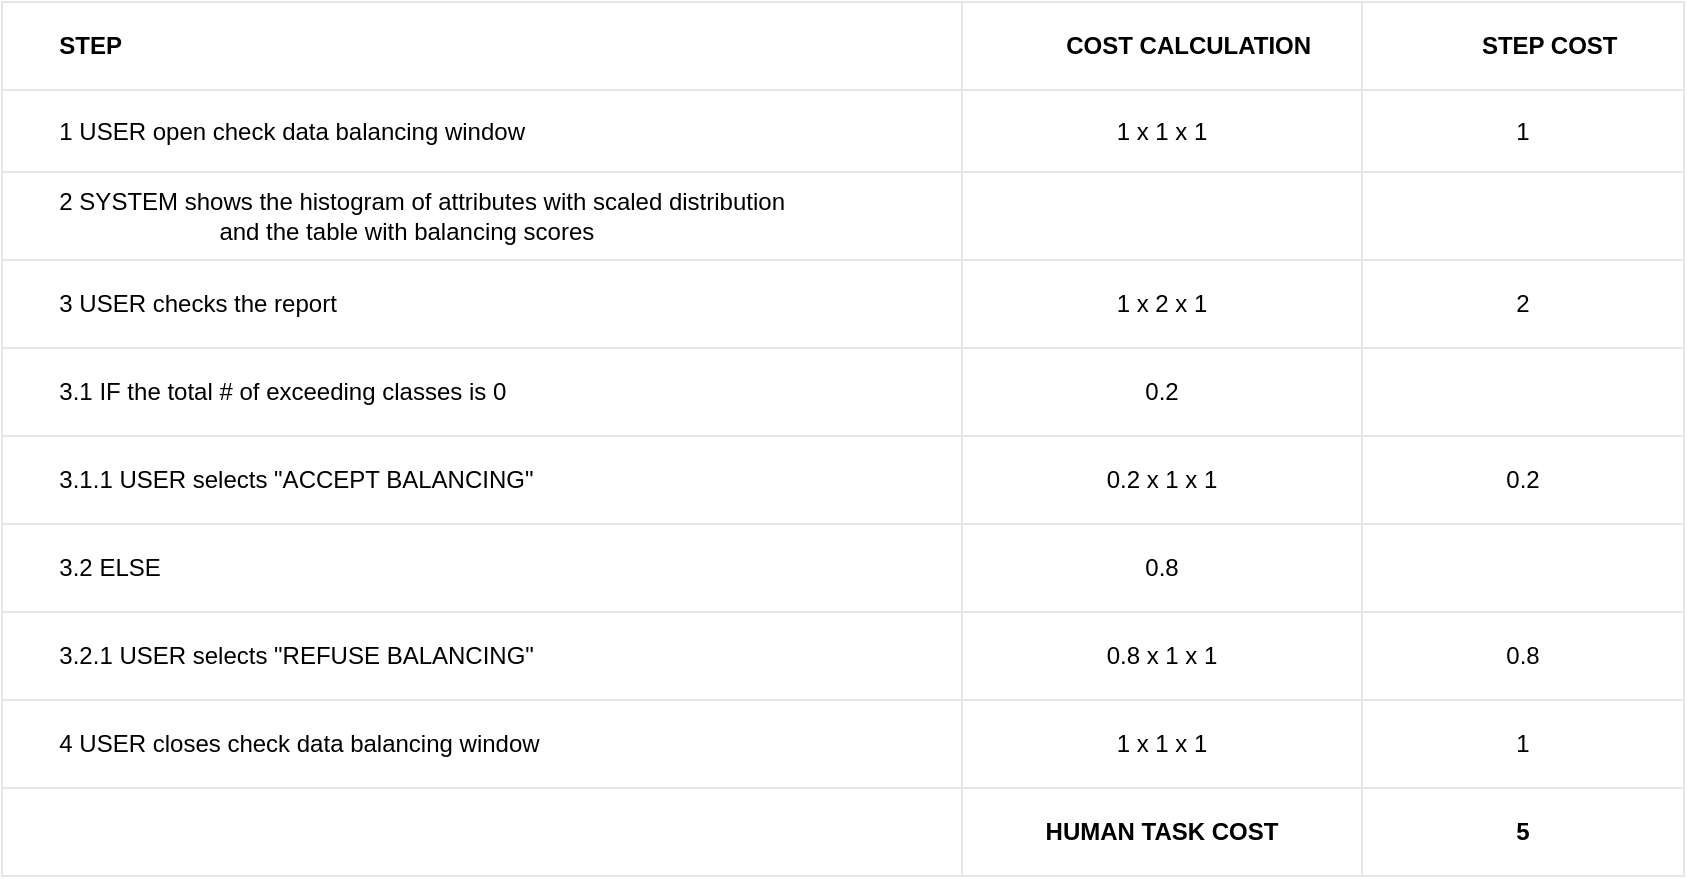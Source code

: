 <mxfile version="22.1.6" type="github">
  <diagram name="Pagina-1" id="qciENuRhxDM16z5-KsNE">
    <mxGraphModel dx="4334" dy="2842" grid="1" gridSize="10" guides="1" tooltips="1" connect="1" arrows="1" fold="1" page="1" pageScale="1" pageWidth="3300" pageHeight="2339" math="0" shadow="0">
      <root>
        <mxCell id="0" />
        <mxCell id="1" parent="0" />
        <mxCell id="ZxOc-NwCXkHzNGyO08E0-48" value="" style="childLayout=tableLayout;recursiveResize=0;shadow=0;strokeColor=#E6E6E6;align=center;" parent="1" vertex="1">
          <mxGeometry x="-581" y="-90" width="841" height="437" as="geometry" />
        </mxCell>
        <mxCell id="ZxOc-NwCXkHzNGyO08E0-49" value="" style="shape=tableRow;horizontal=0;startSize=0;swimlaneHead=0;swimlaneBody=0;top=0;left=0;bottom=0;right=0;dropTarget=0;collapsible=0;recursiveResize=0;expand=0;fontStyle=0;fillColor=none;strokeColor=inherit;align=center;" parent="ZxOc-NwCXkHzNGyO08E0-48" vertex="1">
          <mxGeometry width="841" height="44" as="geometry" />
        </mxCell>
        <mxCell id="ZxOc-NwCXkHzNGyO08E0-50" value="&lt;span style=&quot;white-space: pre;&quot;&gt;&#x9;&lt;/span&gt;STEP" style="connectable=0;recursiveResize=0;strokeColor=inherit;fillColor=none;align=left;whiteSpace=wrap;html=1;fontStyle=1;labelPosition=center;verticalLabelPosition=middle;verticalAlign=middle;" parent="ZxOc-NwCXkHzNGyO08E0-49" vertex="1">
          <mxGeometry width="480" height="44" as="geometry">
            <mxRectangle width="480" height="44" as="alternateBounds" />
          </mxGeometry>
        </mxCell>
        <mxCell id="ZxOc-NwCXkHzNGyO08E0-51" value="&lt;span style=&quot;white-space: pre;&quot;&gt;&#x9;&lt;/span&gt;COST CALCULATION" style="connectable=0;recursiveResize=0;strokeColor=inherit;fillColor=none;align=center;whiteSpace=wrap;html=1;fontStyle=1" parent="ZxOc-NwCXkHzNGyO08E0-49" vertex="1">
          <mxGeometry x="480" width="200" height="44" as="geometry">
            <mxRectangle width="200" height="44" as="alternateBounds" />
          </mxGeometry>
        </mxCell>
        <mxCell id="ZxOc-NwCXkHzNGyO08E0-52" value="&lt;span style=&quot;white-space: pre;&quot;&gt;&#x9;&lt;/span&gt;STEP COST" style="connectable=0;recursiveResize=0;strokeColor=inherit;fillColor=none;align=center;whiteSpace=wrap;html=1;fontStyle=1" parent="ZxOc-NwCXkHzNGyO08E0-49" vertex="1">
          <mxGeometry x="680" width="161" height="44" as="geometry">
            <mxRectangle width="161" height="44" as="alternateBounds" />
          </mxGeometry>
        </mxCell>
        <mxCell id="ZxOc-NwCXkHzNGyO08E0-53" style="shape=tableRow;horizontal=0;startSize=0;swimlaneHead=0;swimlaneBody=0;top=0;left=0;bottom=0;right=0;dropTarget=0;collapsible=0;recursiveResize=0;expand=0;fontStyle=0;fillColor=none;strokeColor=inherit;align=center;" parent="ZxOc-NwCXkHzNGyO08E0-48" vertex="1">
          <mxGeometry y="44" width="841" height="41" as="geometry" />
        </mxCell>
        <mxCell id="ZxOc-NwCXkHzNGyO08E0-54" value="&lt;span style=&quot;white-space: pre;&quot;&gt;&#x9;&lt;/span&gt;1 USER open check data balancing window&amp;nbsp;" style="connectable=0;recursiveResize=0;strokeColor=inherit;fillColor=none;align=left;whiteSpace=wrap;html=1;labelPosition=center;verticalLabelPosition=middle;verticalAlign=middle;" parent="ZxOc-NwCXkHzNGyO08E0-53" vertex="1">
          <mxGeometry width="480" height="41" as="geometry">
            <mxRectangle width="480" height="41" as="alternateBounds" />
          </mxGeometry>
        </mxCell>
        <mxCell id="ZxOc-NwCXkHzNGyO08E0-55" value="1 x 1 x 1" style="connectable=0;recursiveResize=0;strokeColor=inherit;fillColor=none;align=center;whiteSpace=wrap;html=1;" parent="ZxOc-NwCXkHzNGyO08E0-53" vertex="1">
          <mxGeometry x="480" width="200" height="41" as="geometry">
            <mxRectangle width="200" height="41" as="alternateBounds" />
          </mxGeometry>
        </mxCell>
        <mxCell id="ZxOc-NwCXkHzNGyO08E0-56" value="1" style="connectable=0;recursiveResize=0;strokeColor=inherit;fillColor=none;align=center;whiteSpace=wrap;html=1;" parent="ZxOc-NwCXkHzNGyO08E0-53" vertex="1">
          <mxGeometry x="680" width="161" height="41" as="geometry">
            <mxRectangle width="161" height="41" as="alternateBounds" />
          </mxGeometry>
        </mxCell>
        <mxCell id="ZxOc-NwCXkHzNGyO08E0-72" style="shape=tableRow;horizontal=0;startSize=0;swimlaneHead=0;swimlaneBody=0;top=0;left=0;bottom=0;right=0;dropTarget=0;collapsible=0;recursiveResize=0;expand=0;fontStyle=0;fillColor=none;strokeColor=inherit;align=center;" parent="ZxOc-NwCXkHzNGyO08E0-48" vertex="1">
          <mxGeometry y="85" width="841" height="44" as="geometry" />
        </mxCell>
        <mxCell id="ZxOc-NwCXkHzNGyO08E0-73" value="&lt;span style=&quot;white-space: pre;&quot;&gt;&#x9;&lt;/span&gt;2&amp;nbsp;SYSTEM shows the histogram of attributes with scaled distribution &lt;br&gt;&lt;span style=&quot;white-space: pre;&quot;&gt;&#x9;&lt;/span&gt;&lt;span style=&quot;white-space: pre;&quot;&gt;&#x9;&lt;/span&gt;&lt;span style=&quot;white-space: pre;&quot;&gt;&#x9;&lt;/span&gt;&lt;span style=&quot;white-space: pre;&quot;&gt;&#x9;&lt;/span&gt;and the table with balancing scores" style="connectable=0;recursiveResize=0;strokeColor=inherit;fillColor=none;align=left;whiteSpace=wrap;html=1;labelPosition=center;verticalLabelPosition=middle;verticalAlign=middle;" parent="ZxOc-NwCXkHzNGyO08E0-72" vertex="1">
          <mxGeometry width="480" height="44" as="geometry">
            <mxRectangle width="480" height="44" as="alternateBounds" />
          </mxGeometry>
        </mxCell>
        <mxCell id="ZxOc-NwCXkHzNGyO08E0-74" value="" style="connectable=0;recursiveResize=0;strokeColor=inherit;fillColor=none;align=center;whiteSpace=wrap;html=1;" parent="ZxOc-NwCXkHzNGyO08E0-72" vertex="1">
          <mxGeometry x="480" width="200" height="44" as="geometry">
            <mxRectangle width="200" height="44" as="alternateBounds" />
          </mxGeometry>
        </mxCell>
        <mxCell id="ZxOc-NwCXkHzNGyO08E0-75" value="" style="connectable=0;recursiveResize=0;strokeColor=inherit;fillColor=none;align=center;whiteSpace=wrap;html=1;" parent="ZxOc-NwCXkHzNGyO08E0-72" vertex="1">
          <mxGeometry x="680" width="161" height="44" as="geometry">
            <mxRectangle width="161" height="44" as="alternateBounds" />
          </mxGeometry>
        </mxCell>
        <mxCell id="ZxOc-NwCXkHzNGyO08E0-100" style="shape=tableRow;horizontal=0;startSize=0;swimlaneHead=0;swimlaneBody=0;top=0;left=0;bottom=0;right=0;dropTarget=0;collapsible=0;recursiveResize=0;expand=0;fontStyle=0;fillColor=none;strokeColor=inherit;align=center;" parent="ZxOc-NwCXkHzNGyO08E0-48" vertex="1">
          <mxGeometry y="129" width="841" height="44" as="geometry" />
        </mxCell>
        <mxCell id="ZxOc-NwCXkHzNGyO08E0-101" value="&lt;span style=&quot;white-space: pre;&quot;&gt;&#x9;&lt;/span&gt;3&amp;nbsp;USER checks the report" style="connectable=0;recursiveResize=0;strokeColor=inherit;fillColor=none;align=left;whiteSpace=wrap;html=1;labelPosition=center;verticalLabelPosition=middle;verticalAlign=middle;" parent="ZxOc-NwCXkHzNGyO08E0-100" vertex="1">
          <mxGeometry width="480" height="44" as="geometry">
            <mxRectangle width="480" height="44" as="alternateBounds" />
          </mxGeometry>
        </mxCell>
        <mxCell id="ZxOc-NwCXkHzNGyO08E0-102" value="1 x 2 x 1" style="connectable=0;recursiveResize=0;strokeColor=inherit;fillColor=none;align=center;whiteSpace=wrap;html=1;" parent="ZxOc-NwCXkHzNGyO08E0-100" vertex="1">
          <mxGeometry x="480" width="200" height="44" as="geometry">
            <mxRectangle width="200" height="44" as="alternateBounds" />
          </mxGeometry>
        </mxCell>
        <mxCell id="ZxOc-NwCXkHzNGyO08E0-103" value="2" style="connectable=0;recursiveResize=0;strokeColor=inherit;fillColor=none;align=center;whiteSpace=wrap;html=1;" parent="ZxOc-NwCXkHzNGyO08E0-100" vertex="1">
          <mxGeometry x="680" width="161" height="44" as="geometry">
            <mxRectangle width="161" height="44" as="alternateBounds" />
          </mxGeometry>
        </mxCell>
        <mxCell id="ZxOc-NwCXkHzNGyO08E0-76" style="shape=tableRow;horizontal=0;startSize=0;swimlaneHead=0;swimlaneBody=0;top=0;left=0;bottom=0;right=0;dropTarget=0;collapsible=0;recursiveResize=0;expand=0;fontStyle=0;fillColor=none;strokeColor=inherit;align=center;" parent="ZxOc-NwCXkHzNGyO08E0-48" vertex="1">
          <mxGeometry y="173" width="841" height="44" as="geometry" />
        </mxCell>
        <mxCell id="ZxOc-NwCXkHzNGyO08E0-77" value="&lt;span style=&quot;white-space: pre;&quot;&gt;&#x9;&lt;/span&gt;3.1&amp;nbsp;IF the total # of exceeding classes is 0" style="connectable=0;recursiveResize=0;strokeColor=inherit;fillColor=none;align=left;whiteSpace=wrap;html=1;labelPosition=center;verticalLabelPosition=middle;verticalAlign=middle;" parent="ZxOc-NwCXkHzNGyO08E0-76" vertex="1">
          <mxGeometry width="480" height="44" as="geometry">
            <mxRectangle width="480" height="44" as="alternateBounds" />
          </mxGeometry>
        </mxCell>
        <mxCell id="ZxOc-NwCXkHzNGyO08E0-78" value="0.2" style="connectable=0;recursiveResize=0;strokeColor=inherit;fillColor=none;align=center;whiteSpace=wrap;html=1;" parent="ZxOc-NwCXkHzNGyO08E0-76" vertex="1">
          <mxGeometry x="480" width="200" height="44" as="geometry">
            <mxRectangle width="200" height="44" as="alternateBounds" />
          </mxGeometry>
        </mxCell>
        <mxCell id="ZxOc-NwCXkHzNGyO08E0-79" value="" style="connectable=0;recursiveResize=0;strokeColor=inherit;fillColor=none;align=center;whiteSpace=wrap;html=1;" parent="ZxOc-NwCXkHzNGyO08E0-76" vertex="1">
          <mxGeometry x="680" width="161" height="44" as="geometry">
            <mxRectangle width="161" height="44" as="alternateBounds" />
          </mxGeometry>
        </mxCell>
        <mxCell id="ZxOc-NwCXkHzNGyO08E0-104" style="shape=tableRow;horizontal=0;startSize=0;swimlaneHead=0;swimlaneBody=0;top=0;left=0;bottom=0;right=0;dropTarget=0;collapsible=0;recursiveResize=0;expand=0;fontStyle=0;fillColor=none;strokeColor=inherit;align=center;" parent="ZxOc-NwCXkHzNGyO08E0-48" vertex="1">
          <mxGeometry y="217" width="841" height="44" as="geometry" />
        </mxCell>
        <mxCell id="ZxOc-NwCXkHzNGyO08E0-105" value="&lt;span style=&quot;white-space: pre;&quot;&gt;&#x9;&lt;/span&gt;3.1.1 USER selects &quot;ACCEPT BALANCING&quot;" style="connectable=0;recursiveResize=0;strokeColor=inherit;fillColor=none;align=left;whiteSpace=wrap;html=1;labelPosition=center;verticalLabelPosition=middle;verticalAlign=middle;" parent="ZxOc-NwCXkHzNGyO08E0-104" vertex="1">
          <mxGeometry width="480" height="44" as="geometry">
            <mxRectangle width="480" height="44" as="alternateBounds" />
          </mxGeometry>
        </mxCell>
        <mxCell id="ZxOc-NwCXkHzNGyO08E0-106" value="0.2 x 1 x 1" style="connectable=0;recursiveResize=0;strokeColor=inherit;fillColor=none;align=center;whiteSpace=wrap;html=1;" parent="ZxOc-NwCXkHzNGyO08E0-104" vertex="1">
          <mxGeometry x="480" width="200" height="44" as="geometry">
            <mxRectangle width="200" height="44" as="alternateBounds" />
          </mxGeometry>
        </mxCell>
        <mxCell id="ZxOc-NwCXkHzNGyO08E0-107" value="0.2" style="connectable=0;recursiveResize=0;strokeColor=inherit;fillColor=none;align=center;whiteSpace=wrap;html=1;" parent="ZxOc-NwCXkHzNGyO08E0-104" vertex="1">
          <mxGeometry x="680" width="161" height="44" as="geometry">
            <mxRectangle width="161" height="44" as="alternateBounds" />
          </mxGeometry>
        </mxCell>
        <mxCell id="ZxOc-NwCXkHzNGyO08E0-84" style="shape=tableRow;horizontal=0;startSize=0;swimlaneHead=0;swimlaneBody=0;top=0;left=0;bottom=0;right=0;dropTarget=0;collapsible=0;recursiveResize=0;expand=0;fontStyle=0;fillColor=none;strokeColor=inherit;align=center;" parent="ZxOc-NwCXkHzNGyO08E0-48" vertex="1">
          <mxGeometry y="261" width="841" height="44" as="geometry" />
        </mxCell>
        <mxCell id="ZxOc-NwCXkHzNGyO08E0-85" value="&lt;span style=&quot;white-space: pre;&quot;&gt;&#x9;&lt;/span&gt;3.2 ELSE" style="connectable=0;recursiveResize=0;strokeColor=inherit;fillColor=none;align=left;whiteSpace=wrap;html=1;labelPosition=center;verticalLabelPosition=middle;verticalAlign=middle;" parent="ZxOc-NwCXkHzNGyO08E0-84" vertex="1">
          <mxGeometry width="480" height="44" as="geometry">
            <mxRectangle width="480" height="44" as="alternateBounds" />
          </mxGeometry>
        </mxCell>
        <mxCell id="ZxOc-NwCXkHzNGyO08E0-86" value="0.8" style="connectable=0;recursiveResize=0;strokeColor=inherit;fillColor=none;align=center;whiteSpace=wrap;html=1;" parent="ZxOc-NwCXkHzNGyO08E0-84" vertex="1">
          <mxGeometry x="480" width="200" height="44" as="geometry">
            <mxRectangle width="200" height="44" as="alternateBounds" />
          </mxGeometry>
        </mxCell>
        <mxCell id="ZxOc-NwCXkHzNGyO08E0-87" value="" style="connectable=0;recursiveResize=0;strokeColor=inherit;fillColor=none;align=center;whiteSpace=wrap;html=1;" parent="ZxOc-NwCXkHzNGyO08E0-84" vertex="1">
          <mxGeometry x="680" width="161" height="44" as="geometry">
            <mxRectangle width="161" height="44" as="alternateBounds" />
          </mxGeometry>
        </mxCell>
        <mxCell id="ZxOc-NwCXkHzNGyO08E0-88" style="shape=tableRow;horizontal=0;startSize=0;swimlaneHead=0;swimlaneBody=0;top=0;left=0;bottom=0;right=0;dropTarget=0;collapsible=0;recursiveResize=0;expand=0;fontStyle=0;fillColor=none;strokeColor=inherit;align=center;" parent="ZxOc-NwCXkHzNGyO08E0-48" vertex="1">
          <mxGeometry y="305" width="841" height="44" as="geometry" />
        </mxCell>
        <mxCell id="ZxOc-NwCXkHzNGyO08E0-89" value="&#x9;&lt;span style=&quot;white-space: pre;&quot;&gt;&#x9;&lt;/span&gt;3.2.1 USER selects &quot;REFUSE BALANCING&quot;" style="connectable=0;recursiveResize=0;strokeColor=inherit;fillColor=none;align=left;whiteSpace=wrap;html=1;labelPosition=center;verticalLabelPosition=middle;verticalAlign=middle;" parent="ZxOc-NwCXkHzNGyO08E0-88" vertex="1">
          <mxGeometry width="480" height="44" as="geometry">
            <mxRectangle width="480" height="44" as="alternateBounds" />
          </mxGeometry>
        </mxCell>
        <mxCell id="ZxOc-NwCXkHzNGyO08E0-90" value="&lt;span style=&quot;&quot;&gt;&lt;span style=&quot;white-space: pre;&quot;&gt;0.8&lt;/span&gt;&lt;/span&gt;&amp;nbsp;x 1 x 1" style="connectable=0;recursiveResize=0;strokeColor=inherit;fillColor=none;align=center;whiteSpace=wrap;html=1;" parent="ZxOc-NwCXkHzNGyO08E0-88" vertex="1">
          <mxGeometry x="480" width="200" height="44" as="geometry">
            <mxRectangle width="200" height="44" as="alternateBounds" />
          </mxGeometry>
        </mxCell>
        <mxCell id="ZxOc-NwCXkHzNGyO08E0-91" value="0.8" style="connectable=0;recursiveResize=0;strokeColor=inherit;fillColor=none;align=center;whiteSpace=wrap;html=1;" parent="ZxOc-NwCXkHzNGyO08E0-88" vertex="1">
          <mxGeometry x="680" width="161" height="44" as="geometry">
            <mxRectangle width="161" height="44" as="alternateBounds" />
          </mxGeometry>
        </mxCell>
        <mxCell id="ZxOc-NwCXkHzNGyO08E0-92" style="shape=tableRow;horizontal=0;startSize=0;swimlaneHead=0;swimlaneBody=0;top=0;left=0;bottom=0;right=0;dropTarget=0;collapsible=0;recursiveResize=0;expand=0;fontStyle=0;fillColor=none;strokeColor=inherit;align=center;" parent="ZxOc-NwCXkHzNGyO08E0-48" vertex="1">
          <mxGeometry y="349" width="841" height="44" as="geometry" />
        </mxCell>
        <mxCell id="ZxOc-NwCXkHzNGyO08E0-93" value="&lt;span style=&quot;white-space: pre;&quot;&gt;&#x9;&lt;/span&gt;4&amp;nbsp;USER closes check data balancing&amp;nbsp;window&amp;nbsp;" style="connectable=0;recursiveResize=0;strokeColor=inherit;fillColor=none;align=left;whiteSpace=wrap;html=1;labelPosition=center;verticalLabelPosition=middle;verticalAlign=middle;" parent="ZxOc-NwCXkHzNGyO08E0-92" vertex="1">
          <mxGeometry width="480" height="44" as="geometry">
            <mxRectangle width="480" height="44" as="alternateBounds" />
          </mxGeometry>
        </mxCell>
        <mxCell id="ZxOc-NwCXkHzNGyO08E0-94" value="1 x 1 x 1" style="connectable=0;recursiveResize=0;strokeColor=inherit;fillColor=none;align=center;whiteSpace=wrap;html=1;" parent="ZxOc-NwCXkHzNGyO08E0-92" vertex="1">
          <mxGeometry x="480" width="200" height="44" as="geometry">
            <mxRectangle width="200" height="44" as="alternateBounds" />
          </mxGeometry>
        </mxCell>
        <mxCell id="ZxOc-NwCXkHzNGyO08E0-95" value="1" style="connectable=0;recursiveResize=0;strokeColor=inherit;fillColor=none;align=center;whiteSpace=wrap;html=1;" parent="ZxOc-NwCXkHzNGyO08E0-92" vertex="1">
          <mxGeometry x="680" width="161" height="44" as="geometry">
            <mxRectangle width="161" height="44" as="alternateBounds" />
          </mxGeometry>
        </mxCell>
        <mxCell id="ZxOc-NwCXkHzNGyO08E0-96" style="shape=tableRow;horizontal=0;startSize=0;swimlaneHead=0;swimlaneBody=0;top=0;left=0;bottom=0;right=0;dropTarget=0;collapsible=0;recursiveResize=0;expand=0;fontStyle=0;fillColor=none;strokeColor=inherit;align=center;" parent="ZxOc-NwCXkHzNGyO08E0-48" vertex="1">
          <mxGeometry y="393" width="841" height="44" as="geometry" />
        </mxCell>
        <mxCell id="ZxOc-NwCXkHzNGyO08E0-97" style="connectable=0;recursiveResize=0;strokeColor=inherit;fillColor=none;align=left;whiteSpace=wrap;html=1;labelPosition=center;verticalLabelPosition=middle;verticalAlign=middle;" parent="ZxOc-NwCXkHzNGyO08E0-96" vertex="1">
          <mxGeometry width="480" height="44" as="geometry">
            <mxRectangle width="480" height="44" as="alternateBounds" />
          </mxGeometry>
        </mxCell>
        <mxCell id="ZxOc-NwCXkHzNGyO08E0-98" value="&lt;span style=&quot;font-weight: 700;&quot;&gt;HUMAN TASK COST&lt;/span&gt;" style="connectable=0;recursiveResize=0;strokeColor=inherit;fillColor=none;align=center;whiteSpace=wrap;html=1;" parent="ZxOc-NwCXkHzNGyO08E0-96" vertex="1">
          <mxGeometry x="480" width="200" height="44" as="geometry">
            <mxRectangle width="200" height="44" as="alternateBounds" />
          </mxGeometry>
        </mxCell>
        <mxCell id="ZxOc-NwCXkHzNGyO08E0-99" value="5" style="connectable=0;recursiveResize=0;strokeColor=inherit;fillColor=none;align=center;whiteSpace=wrap;html=1;fontStyle=1" parent="ZxOc-NwCXkHzNGyO08E0-96" vertex="1">
          <mxGeometry x="680" width="161" height="44" as="geometry">
            <mxRectangle width="161" height="44" as="alternateBounds" />
          </mxGeometry>
        </mxCell>
      </root>
    </mxGraphModel>
  </diagram>
</mxfile>
